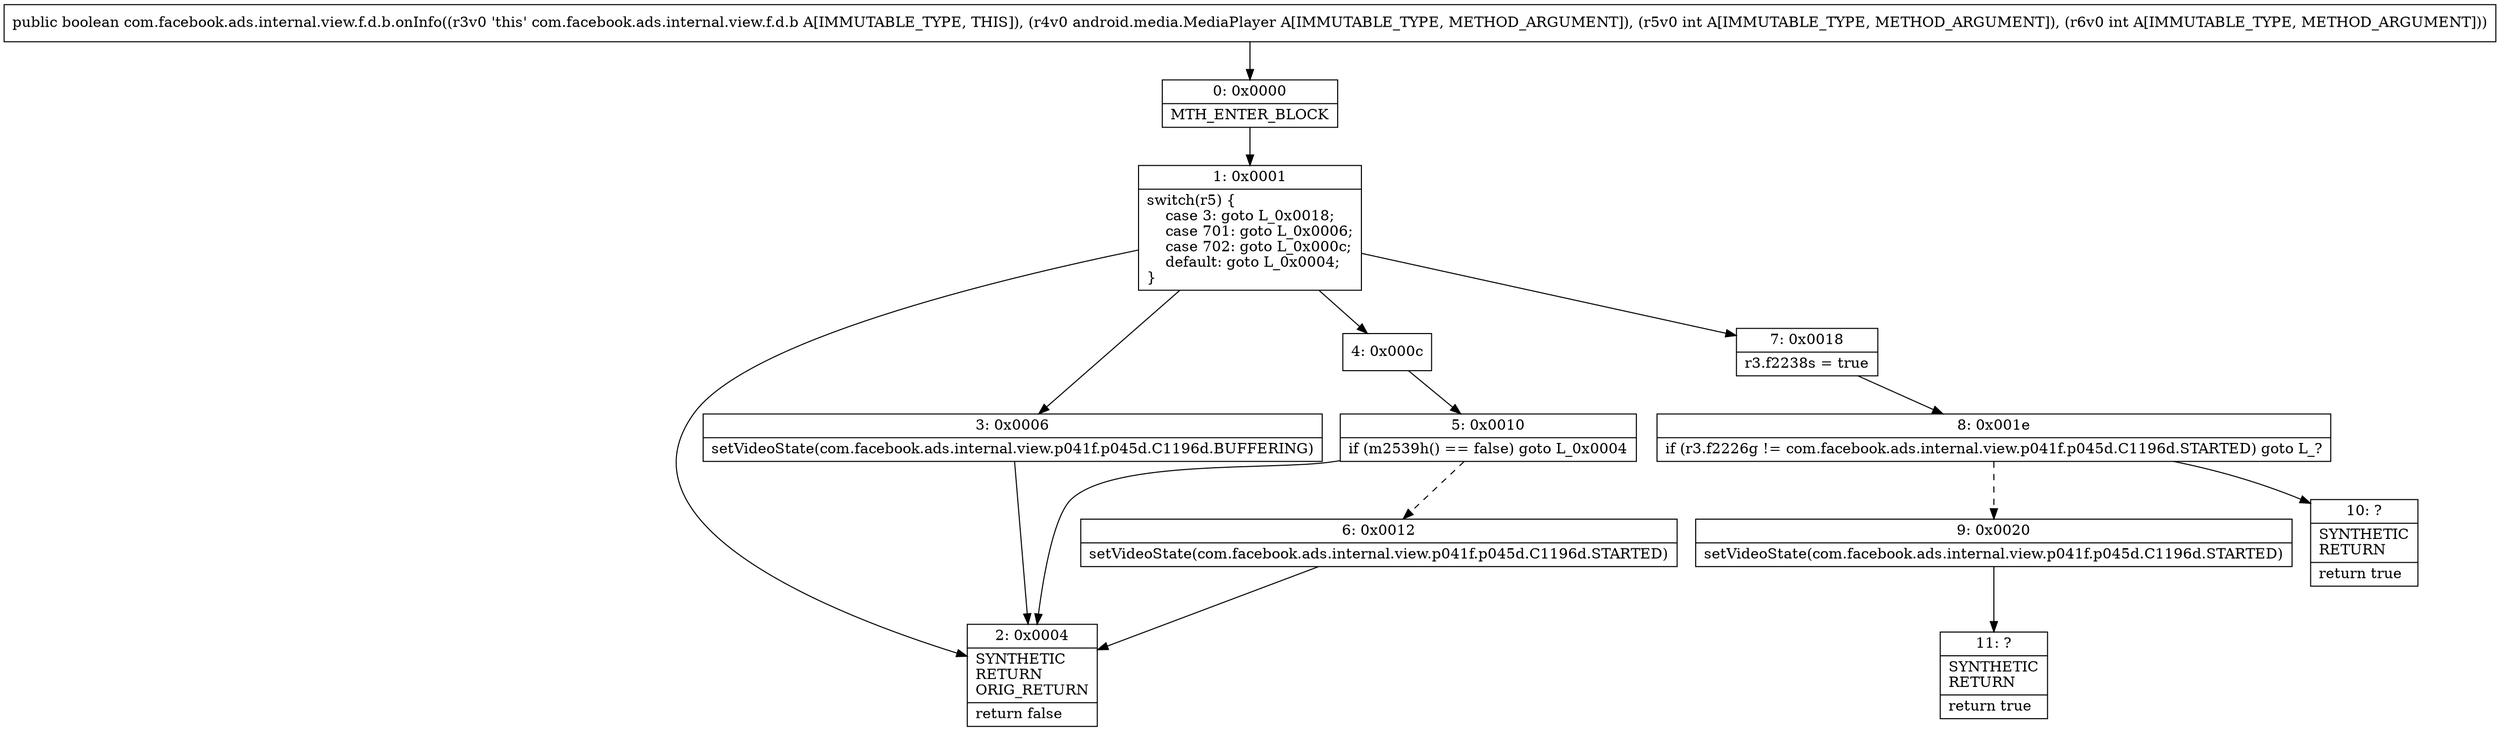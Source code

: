 digraph "CFG forcom.facebook.ads.internal.view.f.d.b.onInfo(Landroid\/media\/MediaPlayer;II)Z" {
Node_0 [shape=record,label="{0\:\ 0x0000|MTH_ENTER_BLOCK\l}"];
Node_1 [shape=record,label="{1\:\ 0x0001|switch(r5) \{\l    case 3: goto L_0x0018;\l    case 701: goto L_0x0006;\l    case 702: goto L_0x000c;\l    default: goto L_0x0004;\l\}\l}"];
Node_2 [shape=record,label="{2\:\ 0x0004|SYNTHETIC\lRETURN\lORIG_RETURN\l|return false\l}"];
Node_3 [shape=record,label="{3\:\ 0x0006|setVideoState(com.facebook.ads.internal.view.p041f.p045d.C1196d.BUFFERING)\l}"];
Node_4 [shape=record,label="{4\:\ 0x000c}"];
Node_5 [shape=record,label="{5\:\ 0x0010|if (m2539h() == false) goto L_0x0004\l}"];
Node_6 [shape=record,label="{6\:\ 0x0012|setVideoState(com.facebook.ads.internal.view.p041f.p045d.C1196d.STARTED)\l}"];
Node_7 [shape=record,label="{7\:\ 0x0018|r3.f2238s = true\l}"];
Node_8 [shape=record,label="{8\:\ 0x001e|if (r3.f2226g != com.facebook.ads.internal.view.p041f.p045d.C1196d.STARTED) goto L_?\l}"];
Node_9 [shape=record,label="{9\:\ 0x0020|setVideoState(com.facebook.ads.internal.view.p041f.p045d.C1196d.STARTED)\l}"];
Node_10 [shape=record,label="{10\:\ ?|SYNTHETIC\lRETURN\l|return true\l}"];
Node_11 [shape=record,label="{11\:\ ?|SYNTHETIC\lRETURN\l|return true\l}"];
MethodNode[shape=record,label="{public boolean com.facebook.ads.internal.view.f.d.b.onInfo((r3v0 'this' com.facebook.ads.internal.view.f.d.b A[IMMUTABLE_TYPE, THIS]), (r4v0 android.media.MediaPlayer A[IMMUTABLE_TYPE, METHOD_ARGUMENT]), (r5v0 int A[IMMUTABLE_TYPE, METHOD_ARGUMENT]), (r6v0 int A[IMMUTABLE_TYPE, METHOD_ARGUMENT])) }"];
MethodNode -> Node_0;
Node_0 -> Node_1;
Node_1 -> Node_2;
Node_1 -> Node_3;
Node_1 -> Node_4;
Node_1 -> Node_7;
Node_3 -> Node_2;
Node_4 -> Node_5;
Node_5 -> Node_2;
Node_5 -> Node_6[style=dashed];
Node_6 -> Node_2;
Node_7 -> Node_8;
Node_8 -> Node_9[style=dashed];
Node_8 -> Node_10;
Node_9 -> Node_11;
}

